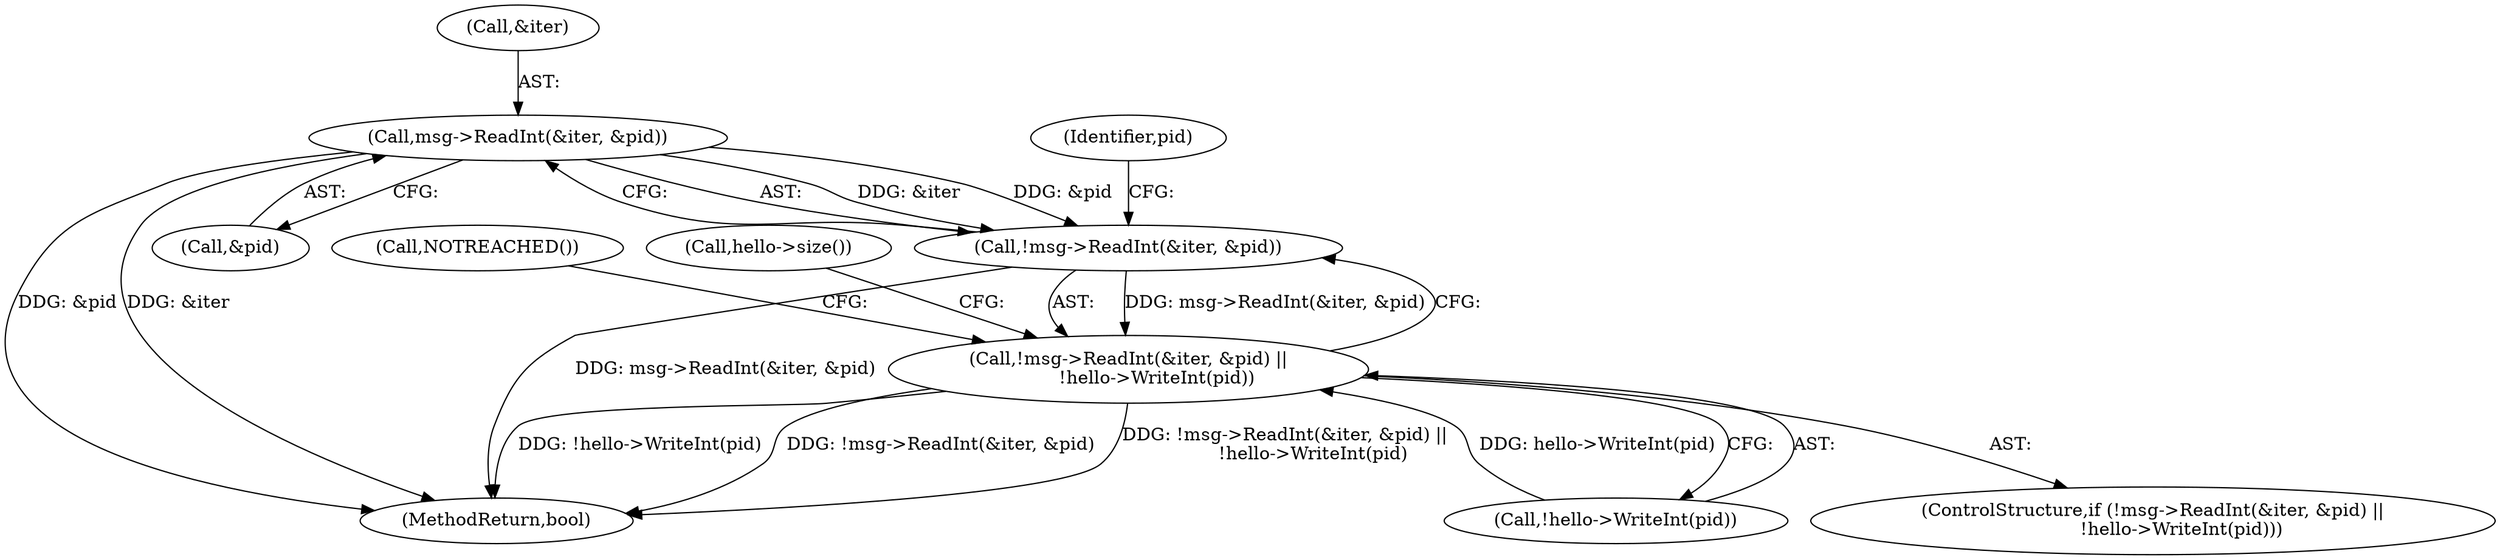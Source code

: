 digraph "0_Chrome_aac449e7154720b895ff1e7f3497c2ce95ae1a5a_0@pointer" {
"1000162" [label="(Call,msg->ReadInt(&iter, &pid))"];
"1000161" [label="(Call,!msg->ReadInt(&iter, &pid))"];
"1000160" [label="(Call,!msg->ReadInt(&iter, &pid) ||\n          !hello->WriteInt(pid))"];
"1000169" [label="(Identifier,pid)"];
"1000161" [label="(Call,!msg->ReadInt(&iter, &pid))"];
"1000162" [label="(Call,msg->ReadInt(&iter, &pid))"];
"1000171" [label="(Call,NOTREACHED())"];
"1000165" [label="(Call,&pid)"];
"1000167" [label="(Call,!hello->WriteInt(pid))"];
"1000507" [label="(MethodReturn,bool)"];
"1000160" [label="(Call,!msg->ReadInt(&iter, &pid) ||\n          !hello->WriteInt(pid))"];
"1000159" [label="(ControlStructure,if (!msg->ReadInt(&iter, &pid) ||\n          !hello->WriteInt(pid)))"];
"1000173" [label="(Call,hello->size())"];
"1000163" [label="(Call,&iter)"];
"1000162" -> "1000161"  [label="AST: "];
"1000162" -> "1000165"  [label="CFG: "];
"1000163" -> "1000162"  [label="AST: "];
"1000165" -> "1000162"  [label="AST: "];
"1000161" -> "1000162"  [label="CFG: "];
"1000162" -> "1000507"  [label="DDG: &iter"];
"1000162" -> "1000507"  [label="DDG: &pid"];
"1000162" -> "1000161"  [label="DDG: &iter"];
"1000162" -> "1000161"  [label="DDG: &pid"];
"1000161" -> "1000160"  [label="AST: "];
"1000169" -> "1000161"  [label="CFG: "];
"1000160" -> "1000161"  [label="CFG: "];
"1000161" -> "1000507"  [label="DDG: msg->ReadInt(&iter, &pid)"];
"1000161" -> "1000160"  [label="DDG: msg->ReadInt(&iter, &pid)"];
"1000160" -> "1000159"  [label="AST: "];
"1000160" -> "1000167"  [label="CFG: "];
"1000167" -> "1000160"  [label="AST: "];
"1000171" -> "1000160"  [label="CFG: "];
"1000173" -> "1000160"  [label="CFG: "];
"1000160" -> "1000507"  [label="DDG: !msg->ReadInt(&iter, &pid) ||\n          !hello->WriteInt(pid)"];
"1000160" -> "1000507"  [label="DDG: !hello->WriteInt(pid)"];
"1000160" -> "1000507"  [label="DDG: !msg->ReadInt(&iter, &pid)"];
"1000167" -> "1000160"  [label="DDG: hello->WriteInt(pid)"];
}
